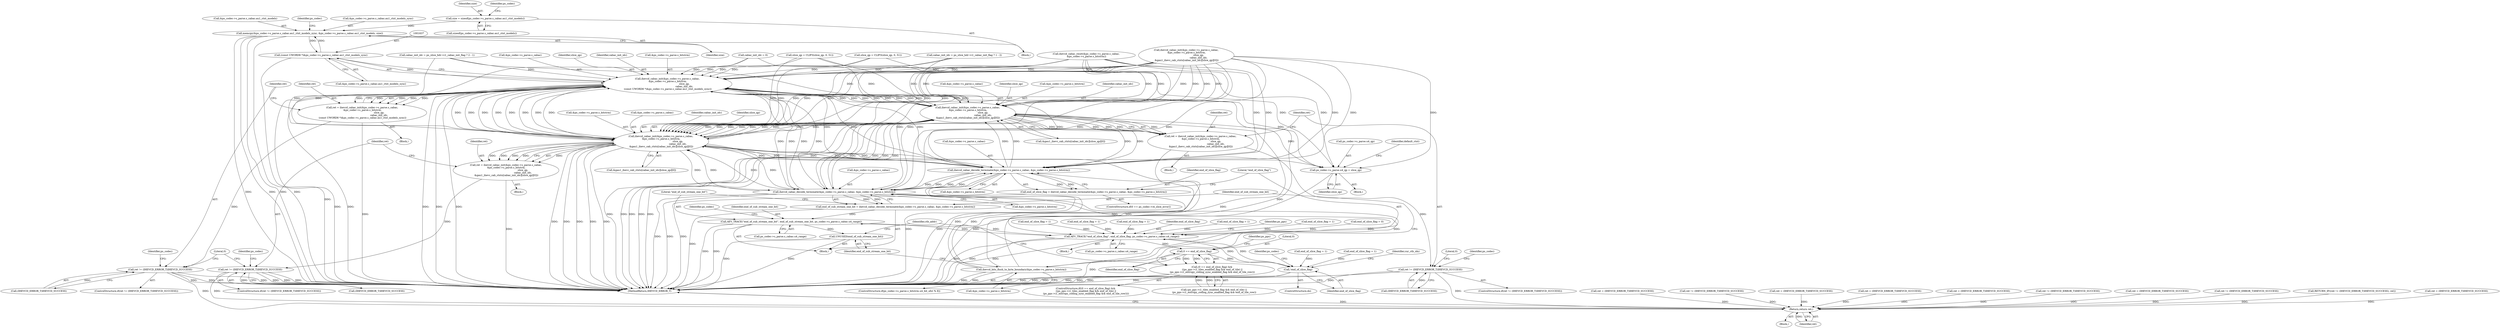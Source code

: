 digraph "0_Android_2b9fb0c2074d370a254b35e2489de2d94943578d@API" {
"1002028" [label="(Call,memcpy(&ps_codec->s_parse.s_cabac.au1_ctxt_models_sync, &ps_codec->s_parse.s_cabac.au1_ctxt_models, size))"];
"1001636" [label="(Call,(const UWORD8 *)&ps_codec->s_parse.s_cabac.au1_ctxt_models_sync)"];
"1002028" [label="(Call,memcpy(&ps_codec->s_parse.s_cabac.au1_ctxt_models_sync, &ps_codec->s_parse.s_cabac.au1_ctxt_models, size))"];
"1002018" [label="(Call,size = sizeof(ps_codec->s_parse.s_cabac.au1_ctxt_models))"];
"1001621" [label="(Call,ihevcd_cabac_init(&ps_codec->s_parse.s_cabac,\n &ps_codec->s_parse.s_bitstrm,\n                                            slice_qp,\n                                            cabac_init_idc,\n (const UWORD8 *)&ps_codec->s_parse.s_cabac.au1_ctxt_models_sync))"];
"1001303" [label="(Call,ihevcd_cabac_init(&ps_codec->s_parse.s_cabac,\n &ps_codec->s_parse.s_bitstrm,\n                                        slice_qp,\n                                        cabac_init_idc,\n &gau1_ihevc_cab_ctxts[cabac_init_idc][slice_qp][0]))"];
"1001301" [label="(Call,ret = ihevcd_cabac_init(&ps_codec->s_parse.s_cabac,\n &ps_codec->s_parse.s_bitstrm,\n                                        slice_qp,\n                                        cabac_init_idc,\n &gau1_ihevc_cab_ctxts[cabac_init_idc][slice_qp][0]))"];
"1001327" [label="(Call,ret != (IHEVCD_ERROR_T)IHEVCD_SUCCESS)"];
"1004843" [label="(Return,return ret;)"];
"1001562" [label="(Call,ps_codec->s_parse.u4_qp = slice_qp)"];
"1001574" [label="(Call,ihevcd_cabac_init(&ps_codec->s_parse.s_cabac,\n &ps_codec->s_parse.s_bitstrm,\n                                            slice_qp,\n                                            cabac_init_idc,\n &gau1_ihevc_cab_ctxts[cabac_init_idc][slice_qp][0]))"];
"1001572" [label="(Call,ret = ihevcd_cabac_init(&ps_codec->s_parse.s_cabac,\n &ps_codec->s_parse.s_bitstrm,\n                                            slice_qp,\n                                            cabac_init_idc,\n &gau1_ihevc_cab_ctxts[cabac_init_idc][slice_qp][0]))"];
"1001598" [label="(Call,ret != (IHEVCD_ERROR_T)IHEVCD_SUCCESS)"];
"1001959" [label="(Call,ihevcd_cabac_decode_terminate(&ps_codec->s_parse.s_cabac, &ps_codec->s_parse.s_bitstrm))"];
"1001957" [label="(Call,end_of_slice_flag = ihevcd_cabac_decode_terminate(&ps_codec->s_parse.s_cabac, &ps_codec->s_parse.s_bitstrm))"];
"1001972" [label="(Call,AEV_TRACE(\"end_of_slice_flag\", end_of_slice_flag, ps_codec->s_parse.s_cabac.u4_range))"];
"1002079" [label="(Call,0 == end_of_slice_flag)"];
"1002078" [label="(Call,(0 == end_of_slice_flag) &&\n ((ps_pps->i1_tiles_enabled_flag && end_of_tile) ||\n (ps_pps->i1_entropy_coding_sync_enabled_flag && end_of_tile_row)))"];
"1004447" [label="(Call,!end_of_slice_flag)"];
"1002110" [label="(Call,AEV_TRACE(\"end_of_sub_stream_one_bit\", end_of_sub_stream_one_bit, ps_codec->s_parse.s_cabac.u4_range))"];
"1002137" [label="(Call,UNUSED(end_of_sub_stream_one_bit))"];
"1002097" [label="(Call,ihevcd_cabac_decode_terminate(&ps_codec->s_parse.s_cabac, &ps_codec->s_parse.s_bitstrm))"];
"1002095" [label="(Call,end_of_sub_stream_one_bit = ihevcd_cabac_decode_terminate(&ps_codec->s_parse.s_cabac, &ps_codec->s_parse.s_bitstrm))"];
"1002130" [label="(Call,ihevcd_bits_flush_to_byte_boundary(&ps_codec->s_parse.s_bitstrm))"];
"1001619" [label="(Call,ret = ihevcd_cabac_init(&ps_codec->s_parse.s_cabac,\n &ps_codec->s_parse.s_bitstrm,\n                                            slice_qp,\n                                            cabac_init_idc,\n (const UWORD8 *)&ps_codec->s_parse.s_cabac.au1_ctxt_models_sync))"];
"1001647" [label="(Call,ret != (IHEVCD_ERROR_T)IHEVCD_SUCCESS)"];
"1001635" [label="(Identifier,cabac_init_idc)"];
"1001619" [label="(Call,ret = ihevcd_cabac_init(&ps_codec->s_parse.s_cabac,\n &ps_codec->s_parse.s_bitstrm,\n                                            slice_qp,\n                                            cabac_init_idc,\n (const UWORD8 *)&ps_codec->s_parse.s_cabac.au1_ctxt_models_sync))"];
"1000195" [label="(Call,end_of_slice_flag = 0)"];
"1001957" [label="(Call,end_of_slice_flag = ihevcd_cabac_decode_terminate(&ps_codec->s_parse.s_cabac, &ps_codec->s_parse.s_bitstrm))"];
"1001612" [label="(Call,ret = (IHEVCD_ERROR_T)IHEVCD_SUCCESS)"];
"1001649" [label="(Call,(IHEVCD_ERROR_T)IHEVCD_SUCCESS)"];
"1001864" [label="(Call,ret != (IHEVCD_ERROR_T)IHEVCD_SUCCESS)"];
"1001028" [label="(Block,)"];
"1001658" [label="(Call,end_of_slice_flag = 1)"];
"1001563" [label="(Call,ps_codec->s_parse.u4_qp)"];
"1001975" [label="(Call,ps_codec->s_parse.s_cabac.u4_range)"];
"1001609" [label="(Call,end_of_slice_flag = 1)"];
"1001027" [label="(ControlStructure,do)"];
"1001647" [label="(Call,ret != (IHEVCD_ERROR_T)IHEVCD_SUCCESS)"];
"1002098" [label="(Call,&ps_codec->s_parse.s_cabac)"];
"1001581" [label="(Call,&ps_codec->s_parse.s_bitstrm)"];
"1001621" [label="(Call,ihevcd_cabac_init(&ps_codec->s_parse.s_cabac,\n &ps_codec->s_parse.s_bitstrm,\n                                            slice_qp,\n                                            cabac_init_idc,\n (const UWORD8 *)&ps_codec->s_parse.s_cabac.au1_ctxt_models_sync))"];
"1001318" [label="(Call,&gau1_ihevc_cab_ctxts[cabac_init_idc][slice_qp][0])"];
"1001327" [label="(Call,ret != (IHEVCD_ERROR_T)IHEVCD_SUCCESS)"];
"1001600" [label="(Call,(IHEVCD_ERROR_T)IHEVCD_SUCCESS)"];
"1000189" [label="(Call,ret = (IHEVCD_ERROR_T)IHEVCD_SUCCESS)"];
"1001618" [label="(Block,)"];
"1002051" [label="(Identifier,ps_codec)"];
"1001939" [label="(Call,end_of_slice_flag = 1)"];
"1001638" [label="(Call,&ps_codec->s_parse.s_cabac.au1_ctxt_models_sync)"];
"1001597" [label="(ControlStructure,if(ret != (IHEVCD_ERROR_T)IHEVCD_SUCCESS))"];
"1002020" [label="(Call,sizeof(ps_codec->s_parse.s_cabac.au1_ctxt_models))"];
"1001304" [label="(Call,&ps_codec->s_parse.s_cabac)"];
"1002104" [label="(Call,&ps_codec->s_parse.s_bitstrm)"];
"1002019" [label="(Identifier,size)"];
"1001348" [label="(Literal,0)"];
"1002130" [label="(Call,ihevcd_bits_flush_to_byte_boundary(&ps_codec->s_parse.s_bitstrm))"];
"1001589" [label="(Call,&gau1_ihevc_cab_ctxts[cabac_init_idc][slice_qp][0])"];
"1002079" [label="(Call,0 == end_of_slice_flag)"];
"1002029" [label="(Call,&ps_codec->s_parse.s_cabac.au1_ctxt_models_sync)"];
"1001661" [label="(Call,ret = (IHEVCD_ERROR_T)IHEVCD_SUCCESS)"];
"1001620" [label="(Identifier,ret)"];
"1001562" [label="(Call,ps_codec->s_parse.u4_qp = slice_qp)"];
"1001655" [label="(Identifier,ps_codec)"];
"1000826" [label="(Call,cabac_init_idc = 0)"];
"1002110" [label="(Call,AEV_TRACE(\"end_of_sub_stream_one_bit\", end_of_sub_stream_one_bit, ps_codec->s_parse.s_cabac.u4_range))"];
"1001574" [label="(Call,ihevcd_cabac_init(&ps_codec->s_parse.s_cabac,\n &ps_codec->s_parse.s_bitstrm,\n                                            slice_qp,\n                                            cabac_init_idc,\n &gau1_ihevc_cab_ctxts[cabac_init_idc][slice_qp][0]))"];
"1002096" [label="(Identifier,end_of_sub_stream_one_bit)"];
"1002028" [label="(Call,memcpy(&ps_codec->s_parse.s_cabac.au1_ctxt_models_sync, &ps_codec->s_parse.s_cabac.au1_ctxt_models, size))"];
"1002112" [label="(Identifier,end_of_sub_stream_one_bit)"];
"1002018" [label="(Call,size = sizeof(ps_codec->s_parse.s_cabac.au1_ctxt_models))"];
"1002080" [label="(Literal,0)"];
"1001942" [label="(Call,ret = (IHEVCD_ERROR_T)IHEVCD_SUCCESS)"];
"1001008" [label="(Call,ret != (IHEVCD_ERROR_T)IHEVCD_SUCCESS)"];
"1001974" [label="(Identifier,end_of_slice_flag)"];
"1000984" [label="(Call,ihevcd_cabac_init(&ps_codec->s_parse.s_cabac,\n &ps_codec->s_parse.s_bitstrm,\n                                slice_qp,\n                                cabac_init_idc,\n &gau1_ihevc_cab_ctxts[cabac_init_idc][slice_qp][0]))"];
"1001571" [label="(Block,)"];
"1001973" [label="(Literal,\"end_of_slice_flag\")"];
"1001316" [label="(Identifier,slice_qp)"];
"1001972" [label="(Call,AEV_TRACE(\"end_of_slice_flag\", end_of_slice_flag, ps_codec->s_parse.s_cabac.u4_range))"];
"1001636" [label="(Call,(const UWORD8 *)&ps_codec->s_parse.s_cabac.au1_ctxt_models_sync)"];
"1002085" [label="(Identifier,ps_pps)"];
"1002093" [label="(Block,)"];
"1002037" [label="(Call,&ps_codec->s_parse.s_cabac.au1_ctxt_models)"];
"1001646" [label="(ControlStructure,if(ret != (IHEVCD_ERROR_T)IHEVCD_SUCCESS))"];
"1001310" [label="(Call,&ps_codec->s_parse.s_bitstrm)"];
"1001022" [label="(Call,ret = (IHEVCD_ERROR_T)IHEVCD_SUCCESS)"];
"1002097" [label="(Call,ihevcd_cabac_decode_terminate(&ps_codec->s_parse.s_cabac, &ps_codec->s_parse.s_bitstrm))"];
"1004843" [label="(Return,return ret;)"];
"1001572" [label="(Call,ret = ihevcd_cabac_init(&ps_codec->s_parse.s_cabac,\n &ps_codec->s_parse.s_bitstrm,\n                                            slice_qp,\n                                            cabac_init_idc,\n &gau1_ihevc_cab_ctxts[cabac_init_idc][slice_qp][0]))"];
"1002142" [label="(Identifier,ctb_addr)"];
"1004451" [label="(Identifier,ps_codec)"];
"1004448" [label="(Identifier,end_of_slice_flag)"];
"1001446" [label="(Call,ret != (IHEVCD_ERROR_T)IHEVCD_SUCCESS)"];
"1002016" [label="(Block,)"];
"1001575" [label="(Call,&ps_codec->s_parse.s_cabac)"];
"1002078" [label="(Call,(0 == end_of_slice_flag) &&\n ((ps_pps->i1_tiles_enabled_flag && end_of_tile) ||\n (ps_pps->i1_entropy_coding_sync_enabled_flag && end_of_tile_row)))"];
"1001606" [label="(Identifier,ps_codec)"];
"1000837" [label="(Call,cabac_init_idc = ps_slice_hdr->i1_cabac_init_flag ? 2 : 1)"];
"1002120" [label="(ControlStructure,if(ps_codec->s_parse.s_bitstrm.u4_bit_ofst % 8))"];
"1002131" [label="(Call,&ps_codec->s_parse.s_bitstrm)"];
"1001573" [label="(Identifier,ret)"];
"1001570" [label="(Identifier,default_ctxt)"];
"1004441" [label="(Call,end_of_slice_flag = 1)"];
"1001958" [label="(Identifier,end_of_slice_flag)"];
"1004364" [label="(Call,end_of_slice_flag = 1)"];
"1004447" [label="(Call,!end_of_slice_flag)"];
"1001648" [label="(Identifier,ret)"];
"1000187" [label="(Block,)"];
"1001959" [label="(Call,ihevcd_cabac_decode_terminate(&ps_codec->s_parse.s_cabac, &ps_codec->s_parse.s_bitstrm))"];
"1001032" [label="(Identifier,cur_ctb_idx)"];
"1004845" [label="(MethodReturn,IHEVCD_ERROR_T)"];
"1001588" [label="(Identifier,cabac_init_idc)"];
"1001145" [label="(Call,slice_qp = CLIP3(slice_qp, 0, 51))"];
"1002095" [label="(Call,end_of_sub_stream_one_bit = ihevcd_cabac_decode_terminate(&ps_codec->s_parse.s_cabac, &ps_codec->s_parse.s_bitstrm))"];
"1001628" [label="(Call,&ps_codec->s_parse.s_bitstrm)"];
"1001303" [label="(Call,ihevcd_cabac_init(&ps_codec->s_parse.s_cabac,\n &ps_codec->s_parse.s_bitstrm,\n                                        slice_qp,\n                                        cabac_init_idc,\n &gau1_ihevc_cab_ctxts[cabac_init_idc][slice_qp][0]))"];
"1000949" [label="(Call,ihevcd_cabac_reset(&ps_codec->s_parse.s_cabac,\n &ps_codec->s_parse.s_bitstrm))"];
"1001317" [label="(Identifier,cabac_init_idc)"];
"1001328" [label="(Identifier,ret)"];
"1001326" [label="(ControlStructure,if(ret != (IHEVCD_ERROR_T)IHEVCD_SUCCESS))"];
"1001599" [label="(Identifier,ret)"];
"1001587" [label="(Identifier,slice_qp)"];
"1002137" [label="(Call,UNUSED(end_of_sub_stream_one_bit))"];
"1001951" [label="(ControlStructure,if(0 == ps_codec->i4_slice_error))"];
"1001329" [label="(Call,(IHEVCD_ERROR_T)IHEVCD_SUCCESS)"];
"1001960" [label="(Call,&ps_codec->s_parse.s_cabac)"];
"1001622" [label="(Call,&ps_codec->s_parse.s_cabac)"];
"1002082" [label="(Call,(ps_pps->i1_tiles_enabled_flag && end_of_tile) ||\n (ps_pps->i1_entropy_coding_sync_enabled_flag && end_of_tile_row))"];
"1002138" [label="(Identifier,end_of_sub_stream_one_bit)"];
"1001338" [label="(Call,end_of_slice_flag = 1)"];
"1000847" [label="(Call,cabac_init_idc = ps_slice_hdr->i1_cabac_init_flag ? 1 : 2)"];
"1000508" [label="(Call,RETURN_IF((ret != (IHEVCD_ERROR_T)IHEVCD_SUCCESS), ret))"];
"1002111" [label="(Literal,\"end_of_sub_stream_one_bit\")"];
"1001598" [label="(Call,ret != (IHEVCD_ERROR_T)IHEVCD_SUCCESS)"];
"1001341" [label="(Call,ret = (IHEVCD_ERROR_T)IHEVCD_SUCCESS)"];
"1004844" [label="(Identifier,ret)"];
"1001568" [label="(Identifier,slice_qp)"];
"1002113" [label="(Call,ps_codec->s_parse.s_cabac.u4_range)"];
"1002033" [label="(Identifier,ps_codec)"];
"1002081" [label="(Identifier,end_of_slice_flag)"];
"1000864" [label="(Call,slice_qp = CLIP3(slice_qp, 0, 51))"];
"1001301" [label="(Call,ret = ihevcd_cabac_init(&ps_codec->s_parse.s_cabac,\n &ps_codec->s_parse.s_bitstrm,\n                                        slice_qp,\n                                        cabac_init_idc,\n &gau1_ihevc_cab_ctxts[cabac_init_idc][slice_qp][0]))"];
"1001634" [label="(Identifier,slice_qp)"];
"1001532" [label="(Block,)"];
"1001985" [label="(Identifier,ps_pps)"];
"1001335" [label="(Identifier,ps_codec)"];
"1002125" [label="(Identifier,ps_codec)"];
"1001019" [label="(Call,end_of_slice_flag = 1)"];
"1001302" [label="(Identifier,ret)"];
"1001966" [label="(Call,&ps_codec->s_parse.s_bitstrm)"];
"1001668" [label="(Literal,0)"];
"1002045" [label="(Identifier,size)"];
"1001300" [label="(Block,)"];
"1002077" [label="(ControlStructure,if((0 == end_of_slice_flag) &&\n ((ps_pps->i1_tiles_enabled_flag && end_of_tile) ||\n (ps_pps->i1_entropy_coding_sync_enabled_flag && end_of_tile_row))))"];
"1002028" -> "1002016"  [label="AST: "];
"1002028" -> "1002045"  [label="CFG: "];
"1002029" -> "1002028"  [label="AST: "];
"1002037" -> "1002028"  [label="AST: "];
"1002045" -> "1002028"  [label="AST: "];
"1002051" -> "1002028"  [label="CFG: "];
"1002028" -> "1004845"  [label="DDG: "];
"1002028" -> "1004845"  [label="DDG: "];
"1002028" -> "1004845"  [label="DDG: "];
"1002028" -> "1004845"  [label="DDG: "];
"1002028" -> "1001636"  [label="DDG: "];
"1001636" -> "1002028"  [label="DDG: "];
"1002018" -> "1002028"  [label="DDG: "];
"1001636" -> "1001621"  [label="AST: "];
"1001636" -> "1001638"  [label="CFG: "];
"1001637" -> "1001636"  [label="AST: "];
"1001638" -> "1001636"  [label="AST: "];
"1001621" -> "1001636"  [label="CFG: "];
"1001636" -> "1004845"  [label="DDG: "];
"1001636" -> "1001621"  [label="DDG: "];
"1002018" -> "1002016"  [label="AST: "];
"1002018" -> "1002020"  [label="CFG: "];
"1002019" -> "1002018"  [label="AST: "];
"1002020" -> "1002018"  [label="AST: "];
"1002033" -> "1002018"  [label="CFG: "];
"1001621" -> "1001619"  [label="AST: "];
"1001622" -> "1001621"  [label="AST: "];
"1001628" -> "1001621"  [label="AST: "];
"1001634" -> "1001621"  [label="AST: "];
"1001635" -> "1001621"  [label="AST: "];
"1001619" -> "1001621"  [label="CFG: "];
"1001621" -> "1004845"  [label="DDG: "];
"1001621" -> "1004845"  [label="DDG: "];
"1001621" -> "1004845"  [label="DDG: "];
"1001621" -> "1004845"  [label="DDG: "];
"1001621" -> "1004845"  [label="DDG: "];
"1001621" -> "1001303"  [label="DDG: "];
"1001621" -> "1001303"  [label="DDG: "];
"1001621" -> "1001303"  [label="DDG: "];
"1001621" -> "1001562"  [label="DDG: "];
"1001621" -> "1001574"  [label="DDG: "];
"1001621" -> "1001574"  [label="DDG: "];
"1001621" -> "1001574"  [label="DDG: "];
"1001621" -> "1001574"  [label="DDG: "];
"1001621" -> "1001619"  [label="DDG: "];
"1001621" -> "1001619"  [label="DDG: "];
"1001621" -> "1001619"  [label="DDG: "];
"1001621" -> "1001619"  [label="DDG: "];
"1001621" -> "1001619"  [label="DDG: "];
"1002097" -> "1001621"  [label="DDG: "];
"1002097" -> "1001621"  [label="DDG: "];
"1000949" -> "1001621"  [label="DDG: "];
"1000949" -> "1001621"  [label="DDG: "];
"1001303" -> "1001621"  [label="DDG: "];
"1001303" -> "1001621"  [label="DDG: "];
"1001303" -> "1001621"  [label="DDG: "];
"1001303" -> "1001621"  [label="DDG: "];
"1000984" -> "1001621"  [label="DDG: "];
"1000984" -> "1001621"  [label="DDG: "];
"1000984" -> "1001621"  [label="DDG: "];
"1000984" -> "1001621"  [label="DDG: "];
"1001959" -> "1001621"  [label="DDG: "];
"1001959" -> "1001621"  [label="DDG: "];
"1001574" -> "1001621"  [label="DDG: "];
"1001574" -> "1001621"  [label="DDG: "];
"1001574" -> "1001621"  [label="DDG: "];
"1001574" -> "1001621"  [label="DDG: "];
"1002130" -> "1001621"  [label="DDG: "];
"1000864" -> "1001621"  [label="DDG: "];
"1001145" -> "1001621"  [label="DDG: "];
"1000837" -> "1001621"  [label="DDG: "];
"1000826" -> "1001621"  [label="DDG: "];
"1000847" -> "1001621"  [label="DDG: "];
"1001621" -> "1001959"  [label="DDG: "];
"1001621" -> "1001959"  [label="DDG: "];
"1001621" -> "1002097"  [label="DDG: "];
"1001621" -> "1002097"  [label="DDG: "];
"1001303" -> "1001301"  [label="AST: "];
"1001303" -> "1001318"  [label="CFG: "];
"1001304" -> "1001303"  [label="AST: "];
"1001310" -> "1001303"  [label="AST: "];
"1001316" -> "1001303"  [label="AST: "];
"1001317" -> "1001303"  [label="AST: "];
"1001318" -> "1001303"  [label="AST: "];
"1001301" -> "1001303"  [label="CFG: "];
"1001303" -> "1004845"  [label="DDG: "];
"1001303" -> "1004845"  [label="DDG: "];
"1001303" -> "1004845"  [label="DDG: "];
"1001303" -> "1004845"  [label="DDG: "];
"1001303" -> "1004845"  [label="DDG: "];
"1001303" -> "1001301"  [label="DDG: "];
"1001303" -> "1001301"  [label="DDG: "];
"1001303" -> "1001301"  [label="DDG: "];
"1001303" -> "1001301"  [label="DDG: "];
"1001303" -> "1001301"  [label="DDG: "];
"1002097" -> "1001303"  [label="DDG: "];
"1002097" -> "1001303"  [label="DDG: "];
"1000949" -> "1001303"  [label="DDG: "];
"1000949" -> "1001303"  [label="DDG: "];
"1000984" -> "1001303"  [label="DDG: "];
"1000984" -> "1001303"  [label="DDG: "];
"1000984" -> "1001303"  [label="DDG: "];
"1000984" -> "1001303"  [label="DDG: "];
"1001959" -> "1001303"  [label="DDG: "];
"1001959" -> "1001303"  [label="DDG: "];
"1001574" -> "1001303"  [label="DDG: "];
"1001574" -> "1001303"  [label="DDG: "];
"1001574" -> "1001303"  [label="DDG: "];
"1001574" -> "1001303"  [label="DDG: "];
"1002130" -> "1001303"  [label="DDG: "];
"1001145" -> "1001303"  [label="DDG: "];
"1000837" -> "1001303"  [label="DDG: "];
"1000826" -> "1001303"  [label="DDG: "];
"1000847" -> "1001303"  [label="DDG: "];
"1001303" -> "1001562"  [label="DDG: "];
"1001303" -> "1001574"  [label="DDG: "];
"1001303" -> "1001574"  [label="DDG: "];
"1001303" -> "1001574"  [label="DDG: "];
"1001303" -> "1001574"  [label="DDG: "];
"1001303" -> "1001574"  [label="DDG: "];
"1001303" -> "1001959"  [label="DDG: "];
"1001303" -> "1001959"  [label="DDG: "];
"1001303" -> "1002097"  [label="DDG: "];
"1001303" -> "1002097"  [label="DDG: "];
"1001301" -> "1001300"  [label="AST: "];
"1001302" -> "1001301"  [label="AST: "];
"1001328" -> "1001301"  [label="CFG: "];
"1001301" -> "1004845"  [label="DDG: "];
"1001301" -> "1001327"  [label="DDG: "];
"1001327" -> "1001326"  [label="AST: "];
"1001327" -> "1001329"  [label="CFG: "];
"1001328" -> "1001327"  [label="AST: "];
"1001329" -> "1001327"  [label="AST: "];
"1001335" -> "1001327"  [label="CFG: "];
"1001348" -> "1001327"  [label="CFG: "];
"1001327" -> "1004845"  [label="DDG: "];
"1001327" -> "1004845"  [label="DDG: "];
"1001327" -> "1004845"  [label="DDG: "];
"1001329" -> "1001327"  [label="DDG: "];
"1001327" -> "1004843"  [label="DDG: "];
"1004843" -> "1000187"  [label="AST: "];
"1004843" -> "1004844"  [label="CFG: "];
"1004844" -> "1004843"  [label="AST: "];
"1004845" -> "1004843"  [label="CFG: "];
"1004843" -> "1004845"  [label="DDG: "];
"1004844" -> "1004843"  [label="DDG: "];
"1001341" -> "1004843"  [label="DDG: "];
"1001661" -> "1004843"  [label="DDG: "];
"1000508" -> "1004843"  [label="DDG: "];
"1001008" -> "1004843"  [label="DDG: "];
"1001446" -> "1004843"  [label="DDG: "];
"1001647" -> "1004843"  [label="DDG: "];
"1001022" -> "1004843"  [label="DDG: "];
"1001612" -> "1004843"  [label="DDG: "];
"1001942" -> "1004843"  [label="DDG: "];
"1001864" -> "1004843"  [label="DDG: "];
"1000189" -> "1004843"  [label="DDG: "];
"1001598" -> "1004843"  [label="DDG: "];
"1001562" -> "1001532"  [label="AST: "];
"1001562" -> "1001568"  [label="CFG: "];
"1001563" -> "1001562"  [label="AST: "];
"1001568" -> "1001562"  [label="AST: "];
"1001570" -> "1001562"  [label="CFG: "];
"1001562" -> "1004845"  [label="DDG: "];
"1000864" -> "1001562"  [label="DDG: "];
"1001574" -> "1001562"  [label="DDG: "];
"1000984" -> "1001562"  [label="DDG: "];
"1001145" -> "1001562"  [label="DDG: "];
"1001574" -> "1001572"  [label="AST: "];
"1001574" -> "1001589"  [label="CFG: "];
"1001575" -> "1001574"  [label="AST: "];
"1001581" -> "1001574"  [label="AST: "];
"1001587" -> "1001574"  [label="AST: "];
"1001588" -> "1001574"  [label="AST: "];
"1001589" -> "1001574"  [label="AST: "];
"1001572" -> "1001574"  [label="CFG: "];
"1001574" -> "1004845"  [label="DDG: "];
"1001574" -> "1004845"  [label="DDG: "];
"1001574" -> "1004845"  [label="DDG: "];
"1001574" -> "1004845"  [label="DDG: "];
"1001574" -> "1004845"  [label="DDG: "];
"1001574" -> "1001572"  [label="DDG: "];
"1001574" -> "1001572"  [label="DDG: "];
"1001574" -> "1001572"  [label="DDG: "];
"1001574" -> "1001572"  [label="DDG: "];
"1001574" -> "1001572"  [label="DDG: "];
"1002097" -> "1001574"  [label="DDG: "];
"1002097" -> "1001574"  [label="DDG: "];
"1000949" -> "1001574"  [label="DDG: "];
"1000949" -> "1001574"  [label="DDG: "];
"1000984" -> "1001574"  [label="DDG: "];
"1000984" -> "1001574"  [label="DDG: "];
"1000984" -> "1001574"  [label="DDG: "];
"1000984" -> "1001574"  [label="DDG: "];
"1000984" -> "1001574"  [label="DDG: "];
"1001959" -> "1001574"  [label="DDG: "];
"1001959" -> "1001574"  [label="DDG: "];
"1002130" -> "1001574"  [label="DDG: "];
"1000864" -> "1001574"  [label="DDG: "];
"1001145" -> "1001574"  [label="DDG: "];
"1000837" -> "1001574"  [label="DDG: "];
"1000826" -> "1001574"  [label="DDG: "];
"1000847" -> "1001574"  [label="DDG: "];
"1001574" -> "1001959"  [label="DDG: "];
"1001574" -> "1001959"  [label="DDG: "];
"1001574" -> "1002097"  [label="DDG: "];
"1001574" -> "1002097"  [label="DDG: "];
"1001572" -> "1001571"  [label="AST: "];
"1001573" -> "1001572"  [label="AST: "];
"1001599" -> "1001572"  [label="CFG: "];
"1001572" -> "1004845"  [label="DDG: "];
"1001572" -> "1001598"  [label="DDG: "];
"1001598" -> "1001597"  [label="AST: "];
"1001598" -> "1001600"  [label="CFG: "];
"1001599" -> "1001598"  [label="AST: "];
"1001600" -> "1001598"  [label="AST: "];
"1001606" -> "1001598"  [label="CFG: "];
"1001668" -> "1001598"  [label="CFG: "];
"1001598" -> "1004845"  [label="DDG: "];
"1001598" -> "1004845"  [label="DDG: "];
"1001598" -> "1004845"  [label="DDG: "];
"1001600" -> "1001598"  [label="DDG: "];
"1001959" -> "1001957"  [label="AST: "];
"1001959" -> "1001966"  [label="CFG: "];
"1001960" -> "1001959"  [label="AST: "];
"1001966" -> "1001959"  [label="AST: "];
"1001957" -> "1001959"  [label="CFG: "];
"1001959" -> "1004845"  [label="DDG: "];
"1001959" -> "1004845"  [label="DDG: "];
"1001959" -> "1001957"  [label="DDG: "];
"1001959" -> "1001957"  [label="DDG: "];
"1002097" -> "1001959"  [label="DDG: "];
"1002097" -> "1001959"  [label="DDG: "];
"1000949" -> "1001959"  [label="DDG: "];
"1000949" -> "1001959"  [label="DDG: "];
"1000984" -> "1001959"  [label="DDG: "];
"1000984" -> "1001959"  [label="DDG: "];
"1002130" -> "1001959"  [label="DDG: "];
"1001959" -> "1002097"  [label="DDG: "];
"1001959" -> "1002097"  [label="DDG: "];
"1001957" -> "1001951"  [label="AST: "];
"1001958" -> "1001957"  [label="AST: "];
"1001973" -> "1001957"  [label="CFG: "];
"1001957" -> "1004845"  [label="DDG: "];
"1001957" -> "1001972"  [label="DDG: "];
"1001972" -> "1001028"  [label="AST: "];
"1001972" -> "1001975"  [label="CFG: "];
"1001973" -> "1001972"  [label="AST: "];
"1001974" -> "1001972"  [label="AST: "];
"1001975" -> "1001972"  [label="AST: "];
"1001985" -> "1001972"  [label="CFG: "];
"1001972" -> "1004845"  [label="DDG: "];
"1001972" -> "1004845"  [label="DDG: "];
"1001972" -> "1004845"  [label="DDG: "];
"1001939" -> "1001972"  [label="DDG: "];
"1001609" -> "1001972"  [label="DDG: "];
"1001019" -> "1001972"  [label="DDG: "];
"1004447" -> "1001972"  [label="DDG: "];
"1001658" -> "1001972"  [label="DDG: "];
"1001338" -> "1001972"  [label="DDG: "];
"1000195" -> "1001972"  [label="DDG: "];
"1002110" -> "1001972"  [label="DDG: "];
"1001972" -> "1002079"  [label="DDG: "];
"1001972" -> "1002110"  [label="DDG: "];
"1001972" -> "1004447"  [label="DDG: "];
"1002079" -> "1002078"  [label="AST: "];
"1002079" -> "1002081"  [label="CFG: "];
"1002080" -> "1002079"  [label="AST: "];
"1002081" -> "1002079"  [label="AST: "];
"1002085" -> "1002079"  [label="CFG: "];
"1002078" -> "1002079"  [label="CFG: "];
"1002079" -> "1004845"  [label="DDG: "];
"1002079" -> "1002078"  [label="DDG: "];
"1002079" -> "1002078"  [label="DDG: "];
"1002079" -> "1004447"  [label="DDG: "];
"1002078" -> "1002077"  [label="AST: "];
"1002078" -> "1002082"  [label="CFG: "];
"1002082" -> "1002078"  [label="AST: "];
"1002096" -> "1002078"  [label="CFG: "];
"1002142" -> "1002078"  [label="CFG: "];
"1002078" -> "1004845"  [label="DDG: "];
"1002078" -> "1004845"  [label="DDG: "];
"1002078" -> "1004845"  [label="DDG: "];
"1002082" -> "1002078"  [label="DDG: "];
"1002082" -> "1002078"  [label="DDG: "];
"1004447" -> "1001027"  [label="AST: "];
"1004447" -> "1004448"  [label="CFG: "];
"1004448" -> "1004447"  [label="AST: "];
"1001032" -> "1004447"  [label="CFG: "];
"1004451" -> "1004447"  [label="CFG: "];
"1004447" -> "1004845"  [label="DDG: "];
"1004447" -> "1004845"  [label="DDG: "];
"1004364" -> "1004447"  [label="DDG: "];
"1004441" -> "1004447"  [label="DDG: "];
"1002110" -> "1002093"  [label="AST: "];
"1002110" -> "1002113"  [label="CFG: "];
"1002111" -> "1002110"  [label="AST: "];
"1002112" -> "1002110"  [label="AST: "];
"1002113" -> "1002110"  [label="AST: "];
"1002125" -> "1002110"  [label="CFG: "];
"1002110" -> "1004845"  [label="DDG: "];
"1002110" -> "1004845"  [label="DDG: "];
"1002095" -> "1002110"  [label="DDG: "];
"1002110" -> "1002137"  [label="DDG: "];
"1002137" -> "1002093"  [label="AST: "];
"1002137" -> "1002138"  [label="CFG: "];
"1002138" -> "1002137"  [label="AST: "];
"1002142" -> "1002137"  [label="CFG: "];
"1002137" -> "1004845"  [label="DDG: "];
"1002137" -> "1004845"  [label="DDG: "];
"1002097" -> "1002095"  [label="AST: "];
"1002097" -> "1002104"  [label="CFG: "];
"1002098" -> "1002097"  [label="AST: "];
"1002104" -> "1002097"  [label="AST: "];
"1002095" -> "1002097"  [label="CFG: "];
"1002097" -> "1004845"  [label="DDG: "];
"1002097" -> "1004845"  [label="DDG: "];
"1002097" -> "1002095"  [label="DDG: "];
"1002097" -> "1002095"  [label="DDG: "];
"1000949" -> "1002097"  [label="DDG: "];
"1000949" -> "1002097"  [label="DDG: "];
"1000984" -> "1002097"  [label="DDG: "];
"1000984" -> "1002097"  [label="DDG: "];
"1002130" -> "1002097"  [label="DDG: "];
"1002097" -> "1002130"  [label="DDG: "];
"1002095" -> "1002093"  [label="AST: "];
"1002096" -> "1002095"  [label="AST: "];
"1002111" -> "1002095"  [label="CFG: "];
"1002095" -> "1004845"  [label="DDG: "];
"1002130" -> "1002120"  [label="AST: "];
"1002130" -> "1002131"  [label="CFG: "];
"1002131" -> "1002130"  [label="AST: "];
"1002138" -> "1002130"  [label="CFG: "];
"1002130" -> "1004845"  [label="DDG: "];
"1002130" -> "1004845"  [label="DDG: "];
"1001619" -> "1001618"  [label="AST: "];
"1001620" -> "1001619"  [label="AST: "];
"1001648" -> "1001619"  [label="CFG: "];
"1001619" -> "1004845"  [label="DDG: "];
"1001619" -> "1001647"  [label="DDG: "];
"1001647" -> "1001646"  [label="AST: "];
"1001647" -> "1001649"  [label="CFG: "];
"1001648" -> "1001647"  [label="AST: "];
"1001649" -> "1001647"  [label="AST: "];
"1001655" -> "1001647"  [label="CFG: "];
"1001668" -> "1001647"  [label="CFG: "];
"1001647" -> "1004845"  [label="DDG: "];
"1001647" -> "1004845"  [label="DDG: "];
"1001647" -> "1004845"  [label="DDG: "];
"1001649" -> "1001647"  [label="DDG: "];
}
